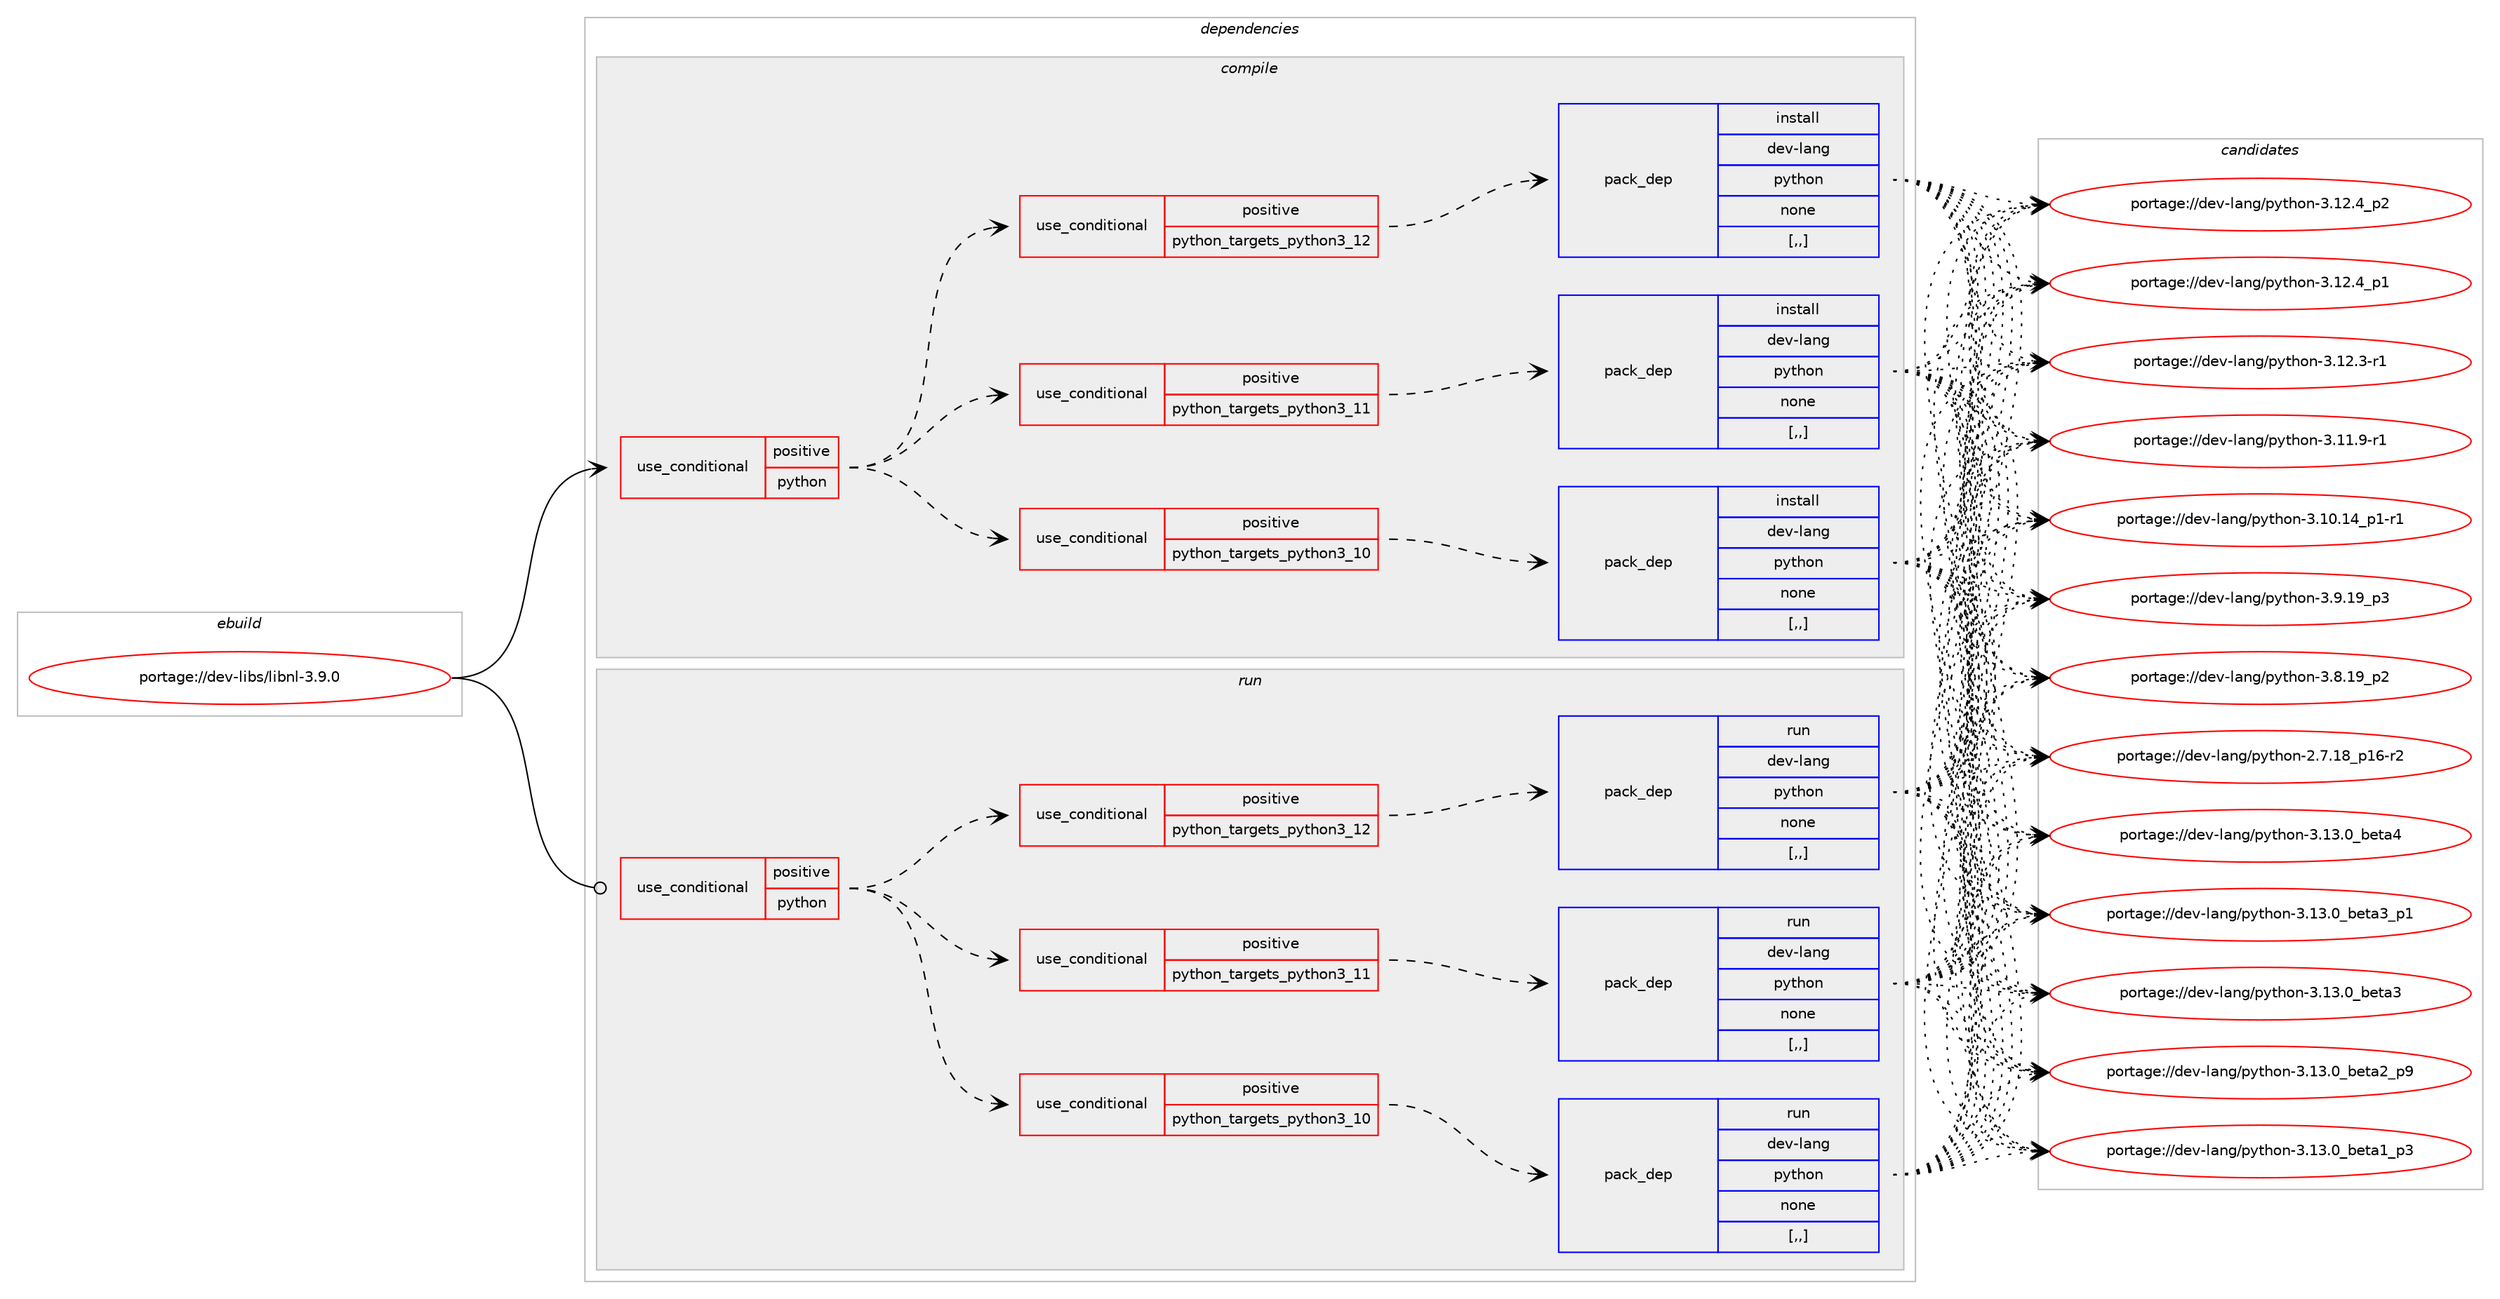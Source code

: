 digraph prolog {

# *************
# Graph options
# *************

newrank=true;
concentrate=true;
compound=true;
graph [rankdir=LR,fontname=Helvetica,fontsize=10,ranksep=1.5];#, ranksep=2.5, nodesep=0.2];
edge  [arrowhead=vee];
node  [fontname=Helvetica,fontsize=10];

# **********
# The ebuild
# **********

subgraph cluster_leftcol {
color=gray;
label=<<i>ebuild</i>>;
id [label="portage://dev-libs/libnl-3.9.0", color=red, width=4, href="../dev-libs/libnl-3.9.0.svg"];
}

# ****************
# The dependencies
# ****************

subgraph cluster_midcol {
color=gray;
label=<<i>dependencies</i>>;
subgraph cluster_compile {
fillcolor="#eeeeee";
style=filled;
label=<<i>compile</i>>;
subgraph cond27012 {
dependency110792 [label=<<TABLE BORDER="0" CELLBORDER="1" CELLSPACING="0" CELLPADDING="4"><TR><TD ROWSPAN="3" CELLPADDING="10">use_conditional</TD></TR><TR><TD>positive</TD></TR><TR><TD>python</TD></TR></TABLE>>, shape=none, color=red];
subgraph cond27013 {
dependency110793 [label=<<TABLE BORDER="0" CELLBORDER="1" CELLSPACING="0" CELLPADDING="4"><TR><TD ROWSPAN="3" CELLPADDING="10">use_conditional</TD></TR><TR><TD>positive</TD></TR><TR><TD>python_targets_python3_10</TD></TR></TABLE>>, shape=none, color=red];
subgraph pack82586 {
dependency110794 [label=<<TABLE BORDER="0" CELLBORDER="1" CELLSPACING="0" CELLPADDING="4" WIDTH="220"><TR><TD ROWSPAN="6" CELLPADDING="30">pack_dep</TD></TR><TR><TD WIDTH="110">install</TD></TR><TR><TD>dev-lang</TD></TR><TR><TD>python</TD></TR><TR><TD>none</TD></TR><TR><TD>[,,]</TD></TR></TABLE>>, shape=none, color=blue];
}
dependency110793:e -> dependency110794:w [weight=20,style="dashed",arrowhead="vee"];
}
dependency110792:e -> dependency110793:w [weight=20,style="dashed",arrowhead="vee"];
subgraph cond27014 {
dependency110795 [label=<<TABLE BORDER="0" CELLBORDER="1" CELLSPACING="0" CELLPADDING="4"><TR><TD ROWSPAN="3" CELLPADDING="10">use_conditional</TD></TR><TR><TD>positive</TD></TR><TR><TD>python_targets_python3_11</TD></TR></TABLE>>, shape=none, color=red];
subgraph pack82587 {
dependency110796 [label=<<TABLE BORDER="0" CELLBORDER="1" CELLSPACING="0" CELLPADDING="4" WIDTH="220"><TR><TD ROWSPAN="6" CELLPADDING="30">pack_dep</TD></TR><TR><TD WIDTH="110">install</TD></TR><TR><TD>dev-lang</TD></TR><TR><TD>python</TD></TR><TR><TD>none</TD></TR><TR><TD>[,,]</TD></TR></TABLE>>, shape=none, color=blue];
}
dependency110795:e -> dependency110796:w [weight=20,style="dashed",arrowhead="vee"];
}
dependency110792:e -> dependency110795:w [weight=20,style="dashed",arrowhead="vee"];
subgraph cond27015 {
dependency110797 [label=<<TABLE BORDER="0" CELLBORDER="1" CELLSPACING="0" CELLPADDING="4"><TR><TD ROWSPAN="3" CELLPADDING="10">use_conditional</TD></TR><TR><TD>positive</TD></TR><TR><TD>python_targets_python3_12</TD></TR></TABLE>>, shape=none, color=red];
subgraph pack82588 {
dependency110798 [label=<<TABLE BORDER="0" CELLBORDER="1" CELLSPACING="0" CELLPADDING="4" WIDTH="220"><TR><TD ROWSPAN="6" CELLPADDING="30">pack_dep</TD></TR><TR><TD WIDTH="110">install</TD></TR><TR><TD>dev-lang</TD></TR><TR><TD>python</TD></TR><TR><TD>none</TD></TR><TR><TD>[,,]</TD></TR></TABLE>>, shape=none, color=blue];
}
dependency110797:e -> dependency110798:w [weight=20,style="dashed",arrowhead="vee"];
}
dependency110792:e -> dependency110797:w [weight=20,style="dashed",arrowhead="vee"];
}
id:e -> dependency110792:w [weight=20,style="solid",arrowhead="vee"];
}
subgraph cluster_compileandrun {
fillcolor="#eeeeee";
style=filled;
label=<<i>compile and run</i>>;
}
subgraph cluster_run {
fillcolor="#eeeeee";
style=filled;
label=<<i>run</i>>;
subgraph cond27016 {
dependency110799 [label=<<TABLE BORDER="0" CELLBORDER="1" CELLSPACING="0" CELLPADDING="4"><TR><TD ROWSPAN="3" CELLPADDING="10">use_conditional</TD></TR><TR><TD>positive</TD></TR><TR><TD>python</TD></TR></TABLE>>, shape=none, color=red];
subgraph cond27017 {
dependency110800 [label=<<TABLE BORDER="0" CELLBORDER="1" CELLSPACING="0" CELLPADDING="4"><TR><TD ROWSPAN="3" CELLPADDING="10">use_conditional</TD></TR><TR><TD>positive</TD></TR><TR><TD>python_targets_python3_10</TD></TR></TABLE>>, shape=none, color=red];
subgraph pack82589 {
dependency110801 [label=<<TABLE BORDER="0" CELLBORDER="1" CELLSPACING="0" CELLPADDING="4" WIDTH="220"><TR><TD ROWSPAN="6" CELLPADDING="30">pack_dep</TD></TR><TR><TD WIDTH="110">run</TD></TR><TR><TD>dev-lang</TD></TR><TR><TD>python</TD></TR><TR><TD>none</TD></TR><TR><TD>[,,]</TD></TR></TABLE>>, shape=none, color=blue];
}
dependency110800:e -> dependency110801:w [weight=20,style="dashed",arrowhead="vee"];
}
dependency110799:e -> dependency110800:w [weight=20,style="dashed",arrowhead="vee"];
subgraph cond27018 {
dependency110802 [label=<<TABLE BORDER="0" CELLBORDER="1" CELLSPACING="0" CELLPADDING="4"><TR><TD ROWSPAN="3" CELLPADDING="10">use_conditional</TD></TR><TR><TD>positive</TD></TR><TR><TD>python_targets_python3_11</TD></TR></TABLE>>, shape=none, color=red];
subgraph pack82590 {
dependency110803 [label=<<TABLE BORDER="0" CELLBORDER="1" CELLSPACING="0" CELLPADDING="4" WIDTH="220"><TR><TD ROWSPAN="6" CELLPADDING="30">pack_dep</TD></TR><TR><TD WIDTH="110">run</TD></TR><TR><TD>dev-lang</TD></TR><TR><TD>python</TD></TR><TR><TD>none</TD></TR><TR><TD>[,,]</TD></TR></TABLE>>, shape=none, color=blue];
}
dependency110802:e -> dependency110803:w [weight=20,style="dashed",arrowhead="vee"];
}
dependency110799:e -> dependency110802:w [weight=20,style="dashed",arrowhead="vee"];
subgraph cond27019 {
dependency110804 [label=<<TABLE BORDER="0" CELLBORDER="1" CELLSPACING="0" CELLPADDING="4"><TR><TD ROWSPAN="3" CELLPADDING="10">use_conditional</TD></TR><TR><TD>positive</TD></TR><TR><TD>python_targets_python3_12</TD></TR></TABLE>>, shape=none, color=red];
subgraph pack82591 {
dependency110805 [label=<<TABLE BORDER="0" CELLBORDER="1" CELLSPACING="0" CELLPADDING="4" WIDTH="220"><TR><TD ROWSPAN="6" CELLPADDING="30">pack_dep</TD></TR><TR><TD WIDTH="110">run</TD></TR><TR><TD>dev-lang</TD></TR><TR><TD>python</TD></TR><TR><TD>none</TD></TR><TR><TD>[,,]</TD></TR></TABLE>>, shape=none, color=blue];
}
dependency110804:e -> dependency110805:w [weight=20,style="dashed",arrowhead="vee"];
}
dependency110799:e -> dependency110804:w [weight=20,style="dashed",arrowhead="vee"];
}
id:e -> dependency110799:w [weight=20,style="solid",arrowhead="odot"];
}
}

# **************
# The candidates
# **************

subgraph cluster_choices {
rank=same;
color=gray;
label=<<i>candidates</i>>;

subgraph choice82586 {
color=black;
nodesep=1;
choice1001011184510897110103471121211161041111104551464951464895981011169752 [label="portage://dev-lang/python-3.13.0_beta4", color=red, width=4,href="../dev-lang/python-3.13.0_beta4.svg"];
choice10010111845108971101034711212111610411111045514649514648959810111697519511249 [label="portage://dev-lang/python-3.13.0_beta3_p1", color=red, width=4,href="../dev-lang/python-3.13.0_beta3_p1.svg"];
choice1001011184510897110103471121211161041111104551464951464895981011169751 [label="portage://dev-lang/python-3.13.0_beta3", color=red, width=4,href="../dev-lang/python-3.13.0_beta3.svg"];
choice10010111845108971101034711212111610411111045514649514648959810111697509511257 [label="portage://dev-lang/python-3.13.0_beta2_p9", color=red, width=4,href="../dev-lang/python-3.13.0_beta2_p9.svg"];
choice10010111845108971101034711212111610411111045514649514648959810111697499511251 [label="portage://dev-lang/python-3.13.0_beta1_p3", color=red, width=4,href="../dev-lang/python-3.13.0_beta1_p3.svg"];
choice100101118451089711010347112121116104111110455146495046529511250 [label="portage://dev-lang/python-3.12.4_p2", color=red, width=4,href="../dev-lang/python-3.12.4_p2.svg"];
choice100101118451089711010347112121116104111110455146495046529511249 [label="portage://dev-lang/python-3.12.4_p1", color=red, width=4,href="../dev-lang/python-3.12.4_p1.svg"];
choice100101118451089711010347112121116104111110455146495046514511449 [label="portage://dev-lang/python-3.12.3-r1", color=red, width=4,href="../dev-lang/python-3.12.3-r1.svg"];
choice100101118451089711010347112121116104111110455146494946574511449 [label="portage://dev-lang/python-3.11.9-r1", color=red, width=4,href="../dev-lang/python-3.11.9-r1.svg"];
choice100101118451089711010347112121116104111110455146494846495295112494511449 [label="portage://dev-lang/python-3.10.14_p1-r1", color=red, width=4,href="../dev-lang/python-3.10.14_p1-r1.svg"];
choice100101118451089711010347112121116104111110455146574649579511251 [label="portage://dev-lang/python-3.9.19_p3", color=red, width=4,href="../dev-lang/python-3.9.19_p3.svg"];
choice100101118451089711010347112121116104111110455146564649579511250 [label="portage://dev-lang/python-3.8.19_p2", color=red, width=4,href="../dev-lang/python-3.8.19_p2.svg"];
choice100101118451089711010347112121116104111110455046554649569511249544511450 [label="portage://dev-lang/python-2.7.18_p16-r2", color=red, width=4,href="../dev-lang/python-2.7.18_p16-r2.svg"];
dependency110794:e -> choice1001011184510897110103471121211161041111104551464951464895981011169752:w [style=dotted,weight="100"];
dependency110794:e -> choice10010111845108971101034711212111610411111045514649514648959810111697519511249:w [style=dotted,weight="100"];
dependency110794:e -> choice1001011184510897110103471121211161041111104551464951464895981011169751:w [style=dotted,weight="100"];
dependency110794:e -> choice10010111845108971101034711212111610411111045514649514648959810111697509511257:w [style=dotted,weight="100"];
dependency110794:e -> choice10010111845108971101034711212111610411111045514649514648959810111697499511251:w [style=dotted,weight="100"];
dependency110794:e -> choice100101118451089711010347112121116104111110455146495046529511250:w [style=dotted,weight="100"];
dependency110794:e -> choice100101118451089711010347112121116104111110455146495046529511249:w [style=dotted,weight="100"];
dependency110794:e -> choice100101118451089711010347112121116104111110455146495046514511449:w [style=dotted,weight="100"];
dependency110794:e -> choice100101118451089711010347112121116104111110455146494946574511449:w [style=dotted,weight="100"];
dependency110794:e -> choice100101118451089711010347112121116104111110455146494846495295112494511449:w [style=dotted,weight="100"];
dependency110794:e -> choice100101118451089711010347112121116104111110455146574649579511251:w [style=dotted,weight="100"];
dependency110794:e -> choice100101118451089711010347112121116104111110455146564649579511250:w [style=dotted,weight="100"];
dependency110794:e -> choice100101118451089711010347112121116104111110455046554649569511249544511450:w [style=dotted,weight="100"];
}
subgraph choice82587 {
color=black;
nodesep=1;
choice1001011184510897110103471121211161041111104551464951464895981011169752 [label="portage://dev-lang/python-3.13.0_beta4", color=red, width=4,href="../dev-lang/python-3.13.0_beta4.svg"];
choice10010111845108971101034711212111610411111045514649514648959810111697519511249 [label="portage://dev-lang/python-3.13.0_beta3_p1", color=red, width=4,href="../dev-lang/python-3.13.0_beta3_p1.svg"];
choice1001011184510897110103471121211161041111104551464951464895981011169751 [label="portage://dev-lang/python-3.13.0_beta3", color=red, width=4,href="../dev-lang/python-3.13.0_beta3.svg"];
choice10010111845108971101034711212111610411111045514649514648959810111697509511257 [label="portage://dev-lang/python-3.13.0_beta2_p9", color=red, width=4,href="../dev-lang/python-3.13.0_beta2_p9.svg"];
choice10010111845108971101034711212111610411111045514649514648959810111697499511251 [label="portage://dev-lang/python-3.13.0_beta1_p3", color=red, width=4,href="../dev-lang/python-3.13.0_beta1_p3.svg"];
choice100101118451089711010347112121116104111110455146495046529511250 [label="portage://dev-lang/python-3.12.4_p2", color=red, width=4,href="../dev-lang/python-3.12.4_p2.svg"];
choice100101118451089711010347112121116104111110455146495046529511249 [label="portage://dev-lang/python-3.12.4_p1", color=red, width=4,href="../dev-lang/python-3.12.4_p1.svg"];
choice100101118451089711010347112121116104111110455146495046514511449 [label="portage://dev-lang/python-3.12.3-r1", color=red, width=4,href="../dev-lang/python-3.12.3-r1.svg"];
choice100101118451089711010347112121116104111110455146494946574511449 [label="portage://dev-lang/python-3.11.9-r1", color=red, width=4,href="../dev-lang/python-3.11.9-r1.svg"];
choice100101118451089711010347112121116104111110455146494846495295112494511449 [label="portage://dev-lang/python-3.10.14_p1-r1", color=red, width=4,href="../dev-lang/python-3.10.14_p1-r1.svg"];
choice100101118451089711010347112121116104111110455146574649579511251 [label="portage://dev-lang/python-3.9.19_p3", color=red, width=4,href="../dev-lang/python-3.9.19_p3.svg"];
choice100101118451089711010347112121116104111110455146564649579511250 [label="portage://dev-lang/python-3.8.19_p2", color=red, width=4,href="../dev-lang/python-3.8.19_p2.svg"];
choice100101118451089711010347112121116104111110455046554649569511249544511450 [label="portage://dev-lang/python-2.7.18_p16-r2", color=red, width=4,href="../dev-lang/python-2.7.18_p16-r2.svg"];
dependency110796:e -> choice1001011184510897110103471121211161041111104551464951464895981011169752:w [style=dotted,weight="100"];
dependency110796:e -> choice10010111845108971101034711212111610411111045514649514648959810111697519511249:w [style=dotted,weight="100"];
dependency110796:e -> choice1001011184510897110103471121211161041111104551464951464895981011169751:w [style=dotted,weight="100"];
dependency110796:e -> choice10010111845108971101034711212111610411111045514649514648959810111697509511257:w [style=dotted,weight="100"];
dependency110796:e -> choice10010111845108971101034711212111610411111045514649514648959810111697499511251:w [style=dotted,weight="100"];
dependency110796:e -> choice100101118451089711010347112121116104111110455146495046529511250:w [style=dotted,weight="100"];
dependency110796:e -> choice100101118451089711010347112121116104111110455146495046529511249:w [style=dotted,weight="100"];
dependency110796:e -> choice100101118451089711010347112121116104111110455146495046514511449:w [style=dotted,weight="100"];
dependency110796:e -> choice100101118451089711010347112121116104111110455146494946574511449:w [style=dotted,weight="100"];
dependency110796:e -> choice100101118451089711010347112121116104111110455146494846495295112494511449:w [style=dotted,weight="100"];
dependency110796:e -> choice100101118451089711010347112121116104111110455146574649579511251:w [style=dotted,weight="100"];
dependency110796:e -> choice100101118451089711010347112121116104111110455146564649579511250:w [style=dotted,weight="100"];
dependency110796:e -> choice100101118451089711010347112121116104111110455046554649569511249544511450:w [style=dotted,weight="100"];
}
subgraph choice82588 {
color=black;
nodesep=1;
choice1001011184510897110103471121211161041111104551464951464895981011169752 [label="portage://dev-lang/python-3.13.0_beta4", color=red, width=4,href="../dev-lang/python-3.13.0_beta4.svg"];
choice10010111845108971101034711212111610411111045514649514648959810111697519511249 [label="portage://dev-lang/python-3.13.0_beta3_p1", color=red, width=4,href="../dev-lang/python-3.13.0_beta3_p1.svg"];
choice1001011184510897110103471121211161041111104551464951464895981011169751 [label="portage://dev-lang/python-3.13.0_beta3", color=red, width=4,href="../dev-lang/python-3.13.0_beta3.svg"];
choice10010111845108971101034711212111610411111045514649514648959810111697509511257 [label="portage://dev-lang/python-3.13.0_beta2_p9", color=red, width=4,href="../dev-lang/python-3.13.0_beta2_p9.svg"];
choice10010111845108971101034711212111610411111045514649514648959810111697499511251 [label="portage://dev-lang/python-3.13.0_beta1_p3", color=red, width=4,href="../dev-lang/python-3.13.0_beta1_p3.svg"];
choice100101118451089711010347112121116104111110455146495046529511250 [label="portage://dev-lang/python-3.12.4_p2", color=red, width=4,href="../dev-lang/python-3.12.4_p2.svg"];
choice100101118451089711010347112121116104111110455146495046529511249 [label="portage://dev-lang/python-3.12.4_p1", color=red, width=4,href="../dev-lang/python-3.12.4_p1.svg"];
choice100101118451089711010347112121116104111110455146495046514511449 [label="portage://dev-lang/python-3.12.3-r1", color=red, width=4,href="../dev-lang/python-3.12.3-r1.svg"];
choice100101118451089711010347112121116104111110455146494946574511449 [label="portage://dev-lang/python-3.11.9-r1", color=red, width=4,href="../dev-lang/python-3.11.9-r1.svg"];
choice100101118451089711010347112121116104111110455146494846495295112494511449 [label="portage://dev-lang/python-3.10.14_p1-r1", color=red, width=4,href="../dev-lang/python-3.10.14_p1-r1.svg"];
choice100101118451089711010347112121116104111110455146574649579511251 [label="portage://dev-lang/python-3.9.19_p3", color=red, width=4,href="../dev-lang/python-3.9.19_p3.svg"];
choice100101118451089711010347112121116104111110455146564649579511250 [label="portage://dev-lang/python-3.8.19_p2", color=red, width=4,href="../dev-lang/python-3.8.19_p2.svg"];
choice100101118451089711010347112121116104111110455046554649569511249544511450 [label="portage://dev-lang/python-2.7.18_p16-r2", color=red, width=4,href="../dev-lang/python-2.7.18_p16-r2.svg"];
dependency110798:e -> choice1001011184510897110103471121211161041111104551464951464895981011169752:w [style=dotted,weight="100"];
dependency110798:e -> choice10010111845108971101034711212111610411111045514649514648959810111697519511249:w [style=dotted,weight="100"];
dependency110798:e -> choice1001011184510897110103471121211161041111104551464951464895981011169751:w [style=dotted,weight="100"];
dependency110798:e -> choice10010111845108971101034711212111610411111045514649514648959810111697509511257:w [style=dotted,weight="100"];
dependency110798:e -> choice10010111845108971101034711212111610411111045514649514648959810111697499511251:w [style=dotted,weight="100"];
dependency110798:e -> choice100101118451089711010347112121116104111110455146495046529511250:w [style=dotted,weight="100"];
dependency110798:e -> choice100101118451089711010347112121116104111110455146495046529511249:w [style=dotted,weight="100"];
dependency110798:e -> choice100101118451089711010347112121116104111110455146495046514511449:w [style=dotted,weight="100"];
dependency110798:e -> choice100101118451089711010347112121116104111110455146494946574511449:w [style=dotted,weight="100"];
dependency110798:e -> choice100101118451089711010347112121116104111110455146494846495295112494511449:w [style=dotted,weight="100"];
dependency110798:e -> choice100101118451089711010347112121116104111110455146574649579511251:w [style=dotted,weight="100"];
dependency110798:e -> choice100101118451089711010347112121116104111110455146564649579511250:w [style=dotted,weight="100"];
dependency110798:e -> choice100101118451089711010347112121116104111110455046554649569511249544511450:w [style=dotted,weight="100"];
}
subgraph choice82589 {
color=black;
nodesep=1;
choice1001011184510897110103471121211161041111104551464951464895981011169752 [label="portage://dev-lang/python-3.13.0_beta4", color=red, width=4,href="../dev-lang/python-3.13.0_beta4.svg"];
choice10010111845108971101034711212111610411111045514649514648959810111697519511249 [label="portage://dev-lang/python-3.13.0_beta3_p1", color=red, width=4,href="../dev-lang/python-3.13.0_beta3_p1.svg"];
choice1001011184510897110103471121211161041111104551464951464895981011169751 [label="portage://dev-lang/python-3.13.0_beta3", color=red, width=4,href="../dev-lang/python-3.13.0_beta3.svg"];
choice10010111845108971101034711212111610411111045514649514648959810111697509511257 [label="portage://dev-lang/python-3.13.0_beta2_p9", color=red, width=4,href="../dev-lang/python-3.13.0_beta2_p9.svg"];
choice10010111845108971101034711212111610411111045514649514648959810111697499511251 [label="portage://dev-lang/python-3.13.0_beta1_p3", color=red, width=4,href="../dev-lang/python-3.13.0_beta1_p3.svg"];
choice100101118451089711010347112121116104111110455146495046529511250 [label="portage://dev-lang/python-3.12.4_p2", color=red, width=4,href="../dev-lang/python-3.12.4_p2.svg"];
choice100101118451089711010347112121116104111110455146495046529511249 [label="portage://dev-lang/python-3.12.4_p1", color=red, width=4,href="../dev-lang/python-3.12.4_p1.svg"];
choice100101118451089711010347112121116104111110455146495046514511449 [label="portage://dev-lang/python-3.12.3-r1", color=red, width=4,href="../dev-lang/python-3.12.3-r1.svg"];
choice100101118451089711010347112121116104111110455146494946574511449 [label="portage://dev-lang/python-3.11.9-r1", color=red, width=4,href="../dev-lang/python-3.11.9-r1.svg"];
choice100101118451089711010347112121116104111110455146494846495295112494511449 [label="portage://dev-lang/python-3.10.14_p1-r1", color=red, width=4,href="../dev-lang/python-3.10.14_p1-r1.svg"];
choice100101118451089711010347112121116104111110455146574649579511251 [label="portage://dev-lang/python-3.9.19_p3", color=red, width=4,href="../dev-lang/python-3.9.19_p3.svg"];
choice100101118451089711010347112121116104111110455146564649579511250 [label="portage://dev-lang/python-3.8.19_p2", color=red, width=4,href="../dev-lang/python-3.8.19_p2.svg"];
choice100101118451089711010347112121116104111110455046554649569511249544511450 [label="portage://dev-lang/python-2.7.18_p16-r2", color=red, width=4,href="../dev-lang/python-2.7.18_p16-r2.svg"];
dependency110801:e -> choice1001011184510897110103471121211161041111104551464951464895981011169752:w [style=dotted,weight="100"];
dependency110801:e -> choice10010111845108971101034711212111610411111045514649514648959810111697519511249:w [style=dotted,weight="100"];
dependency110801:e -> choice1001011184510897110103471121211161041111104551464951464895981011169751:w [style=dotted,weight="100"];
dependency110801:e -> choice10010111845108971101034711212111610411111045514649514648959810111697509511257:w [style=dotted,weight="100"];
dependency110801:e -> choice10010111845108971101034711212111610411111045514649514648959810111697499511251:w [style=dotted,weight="100"];
dependency110801:e -> choice100101118451089711010347112121116104111110455146495046529511250:w [style=dotted,weight="100"];
dependency110801:e -> choice100101118451089711010347112121116104111110455146495046529511249:w [style=dotted,weight="100"];
dependency110801:e -> choice100101118451089711010347112121116104111110455146495046514511449:w [style=dotted,weight="100"];
dependency110801:e -> choice100101118451089711010347112121116104111110455146494946574511449:w [style=dotted,weight="100"];
dependency110801:e -> choice100101118451089711010347112121116104111110455146494846495295112494511449:w [style=dotted,weight="100"];
dependency110801:e -> choice100101118451089711010347112121116104111110455146574649579511251:w [style=dotted,weight="100"];
dependency110801:e -> choice100101118451089711010347112121116104111110455146564649579511250:w [style=dotted,weight="100"];
dependency110801:e -> choice100101118451089711010347112121116104111110455046554649569511249544511450:w [style=dotted,weight="100"];
}
subgraph choice82590 {
color=black;
nodesep=1;
choice1001011184510897110103471121211161041111104551464951464895981011169752 [label="portage://dev-lang/python-3.13.0_beta4", color=red, width=4,href="../dev-lang/python-3.13.0_beta4.svg"];
choice10010111845108971101034711212111610411111045514649514648959810111697519511249 [label="portage://dev-lang/python-3.13.0_beta3_p1", color=red, width=4,href="../dev-lang/python-3.13.0_beta3_p1.svg"];
choice1001011184510897110103471121211161041111104551464951464895981011169751 [label="portage://dev-lang/python-3.13.0_beta3", color=red, width=4,href="../dev-lang/python-3.13.0_beta3.svg"];
choice10010111845108971101034711212111610411111045514649514648959810111697509511257 [label="portage://dev-lang/python-3.13.0_beta2_p9", color=red, width=4,href="../dev-lang/python-3.13.0_beta2_p9.svg"];
choice10010111845108971101034711212111610411111045514649514648959810111697499511251 [label="portage://dev-lang/python-3.13.0_beta1_p3", color=red, width=4,href="../dev-lang/python-3.13.0_beta1_p3.svg"];
choice100101118451089711010347112121116104111110455146495046529511250 [label="portage://dev-lang/python-3.12.4_p2", color=red, width=4,href="../dev-lang/python-3.12.4_p2.svg"];
choice100101118451089711010347112121116104111110455146495046529511249 [label="portage://dev-lang/python-3.12.4_p1", color=red, width=4,href="../dev-lang/python-3.12.4_p1.svg"];
choice100101118451089711010347112121116104111110455146495046514511449 [label="portage://dev-lang/python-3.12.3-r1", color=red, width=4,href="../dev-lang/python-3.12.3-r1.svg"];
choice100101118451089711010347112121116104111110455146494946574511449 [label="portage://dev-lang/python-3.11.9-r1", color=red, width=4,href="../dev-lang/python-3.11.9-r1.svg"];
choice100101118451089711010347112121116104111110455146494846495295112494511449 [label="portage://dev-lang/python-3.10.14_p1-r1", color=red, width=4,href="../dev-lang/python-3.10.14_p1-r1.svg"];
choice100101118451089711010347112121116104111110455146574649579511251 [label="portage://dev-lang/python-3.9.19_p3", color=red, width=4,href="../dev-lang/python-3.9.19_p3.svg"];
choice100101118451089711010347112121116104111110455146564649579511250 [label="portage://dev-lang/python-3.8.19_p2", color=red, width=4,href="../dev-lang/python-3.8.19_p2.svg"];
choice100101118451089711010347112121116104111110455046554649569511249544511450 [label="portage://dev-lang/python-2.7.18_p16-r2", color=red, width=4,href="../dev-lang/python-2.7.18_p16-r2.svg"];
dependency110803:e -> choice1001011184510897110103471121211161041111104551464951464895981011169752:w [style=dotted,weight="100"];
dependency110803:e -> choice10010111845108971101034711212111610411111045514649514648959810111697519511249:w [style=dotted,weight="100"];
dependency110803:e -> choice1001011184510897110103471121211161041111104551464951464895981011169751:w [style=dotted,weight="100"];
dependency110803:e -> choice10010111845108971101034711212111610411111045514649514648959810111697509511257:w [style=dotted,weight="100"];
dependency110803:e -> choice10010111845108971101034711212111610411111045514649514648959810111697499511251:w [style=dotted,weight="100"];
dependency110803:e -> choice100101118451089711010347112121116104111110455146495046529511250:w [style=dotted,weight="100"];
dependency110803:e -> choice100101118451089711010347112121116104111110455146495046529511249:w [style=dotted,weight="100"];
dependency110803:e -> choice100101118451089711010347112121116104111110455146495046514511449:w [style=dotted,weight="100"];
dependency110803:e -> choice100101118451089711010347112121116104111110455146494946574511449:w [style=dotted,weight="100"];
dependency110803:e -> choice100101118451089711010347112121116104111110455146494846495295112494511449:w [style=dotted,weight="100"];
dependency110803:e -> choice100101118451089711010347112121116104111110455146574649579511251:w [style=dotted,weight="100"];
dependency110803:e -> choice100101118451089711010347112121116104111110455146564649579511250:w [style=dotted,weight="100"];
dependency110803:e -> choice100101118451089711010347112121116104111110455046554649569511249544511450:w [style=dotted,weight="100"];
}
subgraph choice82591 {
color=black;
nodesep=1;
choice1001011184510897110103471121211161041111104551464951464895981011169752 [label="portage://dev-lang/python-3.13.0_beta4", color=red, width=4,href="../dev-lang/python-3.13.0_beta4.svg"];
choice10010111845108971101034711212111610411111045514649514648959810111697519511249 [label="portage://dev-lang/python-3.13.0_beta3_p1", color=red, width=4,href="../dev-lang/python-3.13.0_beta3_p1.svg"];
choice1001011184510897110103471121211161041111104551464951464895981011169751 [label="portage://dev-lang/python-3.13.0_beta3", color=red, width=4,href="../dev-lang/python-3.13.0_beta3.svg"];
choice10010111845108971101034711212111610411111045514649514648959810111697509511257 [label="portage://dev-lang/python-3.13.0_beta2_p9", color=red, width=4,href="../dev-lang/python-3.13.0_beta2_p9.svg"];
choice10010111845108971101034711212111610411111045514649514648959810111697499511251 [label="portage://dev-lang/python-3.13.0_beta1_p3", color=red, width=4,href="../dev-lang/python-3.13.0_beta1_p3.svg"];
choice100101118451089711010347112121116104111110455146495046529511250 [label="portage://dev-lang/python-3.12.4_p2", color=red, width=4,href="../dev-lang/python-3.12.4_p2.svg"];
choice100101118451089711010347112121116104111110455146495046529511249 [label="portage://dev-lang/python-3.12.4_p1", color=red, width=4,href="../dev-lang/python-3.12.4_p1.svg"];
choice100101118451089711010347112121116104111110455146495046514511449 [label="portage://dev-lang/python-3.12.3-r1", color=red, width=4,href="../dev-lang/python-3.12.3-r1.svg"];
choice100101118451089711010347112121116104111110455146494946574511449 [label="portage://dev-lang/python-3.11.9-r1", color=red, width=4,href="../dev-lang/python-3.11.9-r1.svg"];
choice100101118451089711010347112121116104111110455146494846495295112494511449 [label="portage://dev-lang/python-3.10.14_p1-r1", color=red, width=4,href="../dev-lang/python-3.10.14_p1-r1.svg"];
choice100101118451089711010347112121116104111110455146574649579511251 [label="portage://dev-lang/python-3.9.19_p3", color=red, width=4,href="../dev-lang/python-3.9.19_p3.svg"];
choice100101118451089711010347112121116104111110455146564649579511250 [label="portage://dev-lang/python-3.8.19_p2", color=red, width=4,href="../dev-lang/python-3.8.19_p2.svg"];
choice100101118451089711010347112121116104111110455046554649569511249544511450 [label="portage://dev-lang/python-2.7.18_p16-r2", color=red, width=4,href="../dev-lang/python-2.7.18_p16-r2.svg"];
dependency110805:e -> choice1001011184510897110103471121211161041111104551464951464895981011169752:w [style=dotted,weight="100"];
dependency110805:e -> choice10010111845108971101034711212111610411111045514649514648959810111697519511249:w [style=dotted,weight="100"];
dependency110805:e -> choice1001011184510897110103471121211161041111104551464951464895981011169751:w [style=dotted,weight="100"];
dependency110805:e -> choice10010111845108971101034711212111610411111045514649514648959810111697509511257:w [style=dotted,weight="100"];
dependency110805:e -> choice10010111845108971101034711212111610411111045514649514648959810111697499511251:w [style=dotted,weight="100"];
dependency110805:e -> choice100101118451089711010347112121116104111110455146495046529511250:w [style=dotted,weight="100"];
dependency110805:e -> choice100101118451089711010347112121116104111110455146495046529511249:w [style=dotted,weight="100"];
dependency110805:e -> choice100101118451089711010347112121116104111110455146495046514511449:w [style=dotted,weight="100"];
dependency110805:e -> choice100101118451089711010347112121116104111110455146494946574511449:w [style=dotted,weight="100"];
dependency110805:e -> choice100101118451089711010347112121116104111110455146494846495295112494511449:w [style=dotted,weight="100"];
dependency110805:e -> choice100101118451089711010347112121116104111110455146574649579511251:w [style=dotted,weight="100"];
dependency110805:e -> choice100101118451089711010347112121116104111110455146564649579511250:w [style=dotted,weight="100"];
dependency110805:e -> choice100101118451089711010347112121116104111110455046554649569511249544511450:w [style=dotted,weight="100"];
}
}

}
